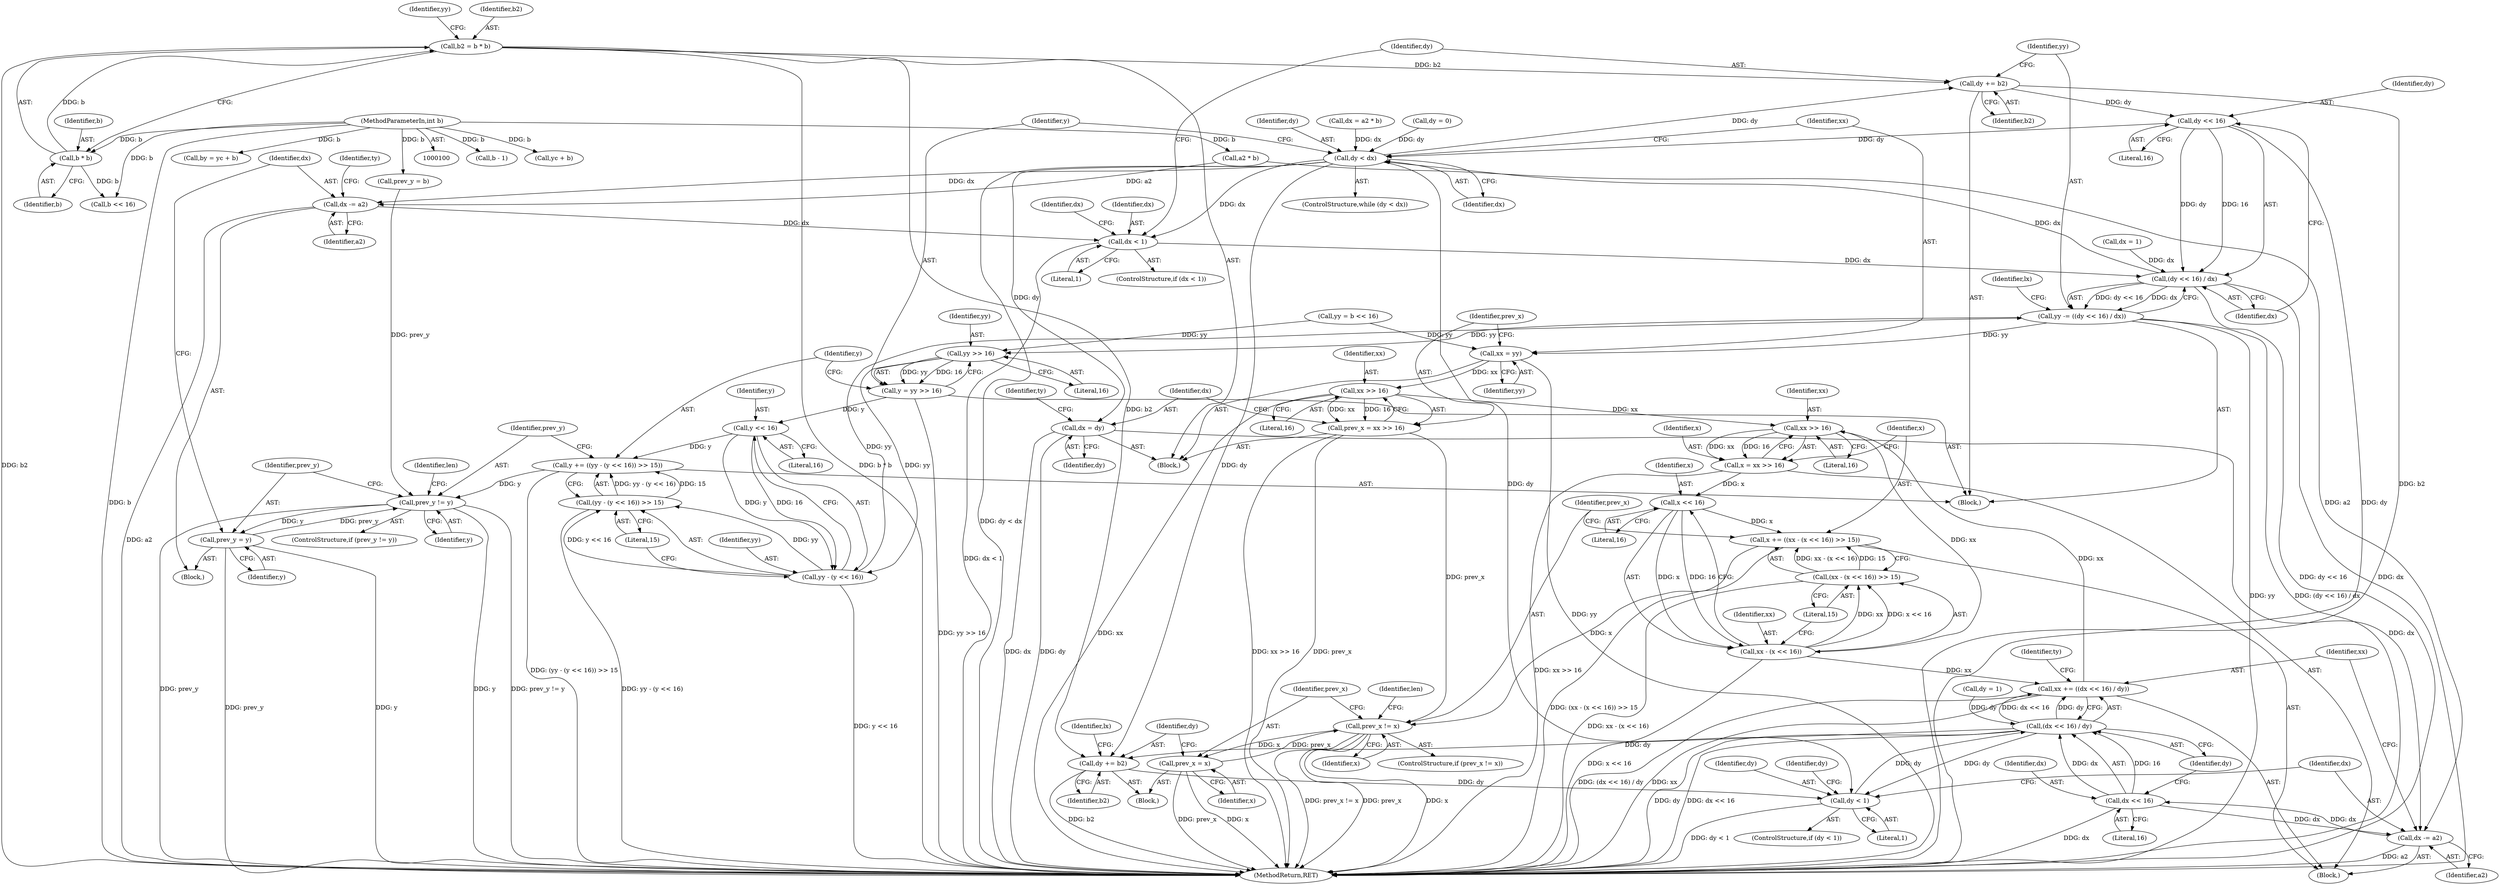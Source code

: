 digraph "0_enlightment_c94d83ccab15d5ef02f88d42dce38ed3f0892882@integer" {
"1000170" [label="(Call,b2 = b * b)"];
"1000172" [label="(Call,b * b)"];
"1000104" [label="(MethodParameterIn,int b)"];
"1000322" [label="(Call,dy += b2)"];
"1000328" [label="(Call,dy << 16)"];
"1000230" [label="(Call,dy < dx)"];
"1000257" [label="(Call,dx -= a2)"];
"1000316" [label="(Call,dx < 1)"];
"1000327" [label="(Call,(dy << 16) / dx)"];
"1000325" [label="(Call,yy -= ((dy << 16) / dx))"];
"1000237" [label="(Call,yy >> 16)"];
"1000235" [label="(Call,y = yy >> 16)"];
"1000245" [label="(Call,y << 16)"];
"1000240" [label="(Call,y += ((yy - (y << 16)) >> 15))"];
"1000250" [label="(Call,prev_y != y)"];
"1000254" [label="(Call,prev_y = y)"];
"1000243" [label="(Call,yy - (y << 16))"];
"1000242" [label="(Call,(yy - (y << 16)) >> 15)"];
"1000352" [label="(Call,xx = yy)"];
"1000357" [label="(Call,xx >> 16)"];
"1000355" [label="(Call,prev_x = xx >> 16)"];
"1000394" [label="(Call,prev_x != x)"];
"1000398" [label="(Call,prev_x = x)"];
"1000381" [label="(Call,xx >> 16)"];
"1000379" [label="(Call,x = xx >> 16)"];
"1000389" [label="(Call,x << 16)"];
"1000384" [label="(Call,x += ((xx - (x << 16)) >> 15))"];
"1000387" [label="(Call,xx - (x << 16))"];
"1000386" [label="(Call,(xx - (x << 16)) >> 15)"];
"1000478" [label="(Call,xx += ((dx << 16) / dy))"];
"1000360" [label="(Call,dx = dy)"];
"1000475" [label="(Call,dx -= a2)"];
"1000481" [label="(Call,dx << 16)"];
"1000480" [label="(Call,(dx << 16) / dy)"];
"1000401" [label="(Call,dy += b2)"];
"1000469" [label="(Call,dy < 1)"];
"1000242" [label="(Call,(yy - (y << 16)) >> 15)"];
"1000326" [label="(Identifier,yy)"];
"1000385" [label="(Identifier,x)"];
"1000486" [label="(Identifier,ty)"];
"1000243" [label="(Call,yy - (y << 16))"];
"1000315" [label="(ControlStructure,if (dx < 1))"];
"1000258" [label="(Identifier,dx)"];
"1000362" [label="(Identifier,dy)"];
"1000257" [label="(Call,dx -= a2)"];
"1000232" [label="(Identifier,dx)"];
"1000386" [label="(Call,(xx - (x << 16)) >> 15)"];
"1000381" [label="(Call,xx >> 16)"];
"1000380" [label="(Identifier,x)"];
"1000468" [label="(ControlStructure,if (dy < 1))"];
"1000271" [label="(Identifier,len)"];
"1000479" [label="(Identifier,xx)"];
"1000390" [label="(Identifier,x)"];
"1000402" [label="(Identifier,dy)"];
"1000240" [label="(Call,y += ((yy - (y << 16)) >> 15))"];
"1000470" [label="(Identifier,dy)"];
"1000233" [label="(Block,)"];
"1000241" [label="(Identifier,y)"];
"1000195" [label="(Call,b - 1)"];
"1000115" [label="(Block,)"];
"1000176" [label="(Identifier,yy)"];
"1000170" [label="(Call,b2 = b * b)"];
"1000356" [label="(Identifier,prev_x)"];
"1000395" [label="(Identifier,prev_x)"];
"1000484" [label="(Identifier,dy)"];
"1000328" [label="(Call,dy << 16)"];
"1000379" [label="(Call,x = xx >> 16)"];
"1000352" [label="(Call,xx = yy)"];
"1000236" [label="(Identifier,y)"];
"1000325" [label="(Call,yy -= ((dy << 16) / dx))"];
"1000319" [label="(Call,dx = 1)"];
"1000247" [label="(Literal,16)"];
"1000401" [label="(Call,dy += b2)"];
"1000473" [label="(Identifier,dy)"];
"1000177" [label="(Call,b << 16)"];
"1000252" [label="(Identifier,y)"];
"1000331" [label="(Identifier,dx)"];
"1000256" [label="(Identifier,y)"];
"1000398" [label="(Call,prev_x = x)"];
"1000496" [label="(MethodReturn,RET)"];
"1000483" [label="(Literal,16)"];
"1000248" [label="(Literal,15)"];
"1000171" [label="(Identifier,b2)"];
"1000323" [label="(Identifier,dy)"];
"1000251" [label="(Identifier,prev_y)"];
"1000200" [label="(Call,yc + b)"];
"1000477" [label="(Identifier,a2)"];
"1000245" [label="(Call,y << 16)"];
"1000244" [label="(Identifier,yy)"];
"1000400" [label="(Identifier,x)"];
"1000383" [label="(Literal,16)"];
"1000231" [label="(Identifier,dy)"];
"1000361" [label="(Identifier,dx)"];
"1000405" [label="(Identifier,lx)"];
"1000318" [label="(Literal,1)"];
"1000387" [label="(Call,xx - (x << 16))"];
"1000482" [label="(Identifier,dx)"];
"1000175" [label="(Call,yy = b << 16)"];
"1000250" [label="(Call,prev_y != y)"];
"1000330" [label="(Literal,16)"];
"1000475" [label="(Call,dx -= a2)"];
"1000360" [label="(Call,dx = dy)"];
"1000249" [label="(ControlStructure,if (prev_y != y))"];
"1000104" [label="(MethodParameterIn,int b)"];
"1000359" [label="(Literal,16)"];
"1000480" [label="(Call,(dx << 16) / dy)"];
"1000354" [label="(Identifier,yy)"];
"1000230" [label="(Call,dy < dx)"];
"1000320" [label="(Identifier,dx)"];
"1000183" [label="(Call,dx = a2 * b)"];
"1000393" [label="(ControlStructure,if (prev_x != x))"];
"1000476" [label="(Identifier,dx)"];
"1000329" [label="(Identifier,dy)"];
"1000253" [label="(Block,)"];
"1000358" [label="(Identifier,xx)"];
"1000174" [label="(Identifier,b)"];
"1000317" [label="(Identifier,dx)"];
"1000394" [label="(Call,prev_x != x)"];
"1000259" [label="(Identifier,a2)"];
"1000403" [label="(Identifier,b2)"];
"1000389" [label="(Call,x << 16)"];
"1000384" [label="(Call,x += ((xx - (x << 16)) >> 15))"];
"1000324" [label="(Identifier,b2)"];
"1000392" [label="(Literal,15)"];
"1000364" [label="(Identifier,ty)"];
"1000254" [label="(Call,prev_y = y)"];
"1000327" [label="(Call,(dy << 16) / dx)"];
"1000481" [label="(Call,dx << 16)"];
"1000388" [label="(Identifier,xx)"];
"1000188" [label="(Call,dy = 0)"];
"1000382" [label="(Identifier,xx)"];
"1000198" [label="(Call,by = yc + b)"];
"1000413" [label="(Identifier,len)"];
"1000355" [label="(Call,prev_x = xx >> 16)"];
"1000316" [label="(Call,dx < 1)"];
"1000246" [label="(Identifier,y)"];
"1000478" [label="(Call,xx += ((dx << 16) / dy))"];
"1000180" [label="(Call,prev_y = b)"];
"1000471" [label="(Literal,1)"];
"1000353" [label="(Identifier,xx)"];
"1000391" [label="(Literal,16)"];
"1000237" [label="(Call,yy >> 16)"];
"1000396" [label="(Identifier,x)"];
"1000229" [label="(ControlStructure,while (dy < dx))"];
"1000472" [label="(Call,dy = 1)"];
"1000377" [label="(Block,)"];
"1000255" [label="(Identifier,prev_y)"];
"1000322" [label="(Call,dy += b2)"];
"1000235" [label="(Call,y = yy >> 16)"];
"1000397" [label="(Block,)"];
"1000238" [label="(Identifier,yy)"];
"1000399" [label="(Identifier,prev_x)"];
"1000261" [label="(Identifier,ty)"];
"1000469" [label="(Call,dy < 1)"];
"1000357" [label="(Call,xx >> 16)"];
"1000173" [label="(Identifier,b)"];
"1000333" [label="(Identifier,lx)"];
"1000172" [label="(Call,b * b)"];
"1000185" [label="(Call,a2 * b)"];
"1000239" [label="(Literal,16)"];
"1000170" -> "1000115"  [label="AST: "];
"1000170" -> "1000172"  [label="CFG: "];
"1000171" -> "1000170"  [label="AST: "];
"1000172" -> "1000170"  [label="AST: "];
"1000176" -> "1000170"  [label="CFG: "];
"1000170" -> "1000496"  [label="DDG: b * b"];
"1000170" -> "1000496"  [label="DDG: b2"];
"1000172" -> "1000170"  [label="DDG: b"];
"1000170" -> "1000322"  [label="DDG: b2"];
"1000170" -> "1000401"  [label="DDG: b2"];
"1000172" -> "1000174"  [label="CFG: "];
"1000173" -> "1000172"  [label="AST: "];
"1000174" -> "1000172"  [label="AST: "];
"1000104" -> "1000172"  [label="DDG: b"];
"1000172" -> "1000177"  [label="DDG: b"];
"1000104" -> "1000100"  [label="AST: "];
"1000104" -> "1000496"  [label="DDG: b"];
"1000104" -> "1000177"  [label="DDG: b"];
"1000104" -> "1000180"  [label="DDG: b"];
"1000104" -> "1000185"  [label="DDG: b"];
"1000104" -> "1000195"  [label="DDG: b"];
"1000104" -> "1000198"  [label="DDG: b"];
"1000104" -> "1000200"  [label="DDG: b"];
"1000322" -> "1000233"  [label="AST: "];
"1000322" -> "1000324"  [label="CFG: "];
"1000323" -> "1000322"  [label="AST: "];
"1000324" -> "1000322"  [label="AST: "];
"1000326" -> "1000322"  [label="CFG: "];
"1000322" -> "1000496"  [label="DDG: b2"];
"1000230" -> "1000322"  [label="DDG: dy"];
"1000322" -> "1000328"  [label="DDG: dy"];
"1000328" -> "1000327"  [label="AST: "];
"1000328" -> "1000330"  [label="CFG: "];
"1000329" -> "1000328"  [label="AST: "];
"1000330" -> "1000328"  [label="AST: "];
"1000331" -> "1000328"  [label="CFG: "];
"1000328" -> "1000496"  [label="DDG: dy"];
"1000328" -> "1000230"  [label="DDG: dy"];
"1000328" -> "1000327"  [label="DDG: dy"];
"1000328" -> "1000327"  [label="DDG: 16"];
"1000230" -> "1000229"  [label="AST: "];
"1000230" -> "1000232"  [label="CFG: "];
"1000231" -> "1000230"  [label="AST: "];
"1000232" -> "1000230"  [label="AST: "];
"1000236" -> "1000230"  [label="CFG: "];
"1000353" -> "1000230"  [label="CFG: "];
"1000230" -> "1000496"  [label="DDG: dy < dx"];
"1000188" -> "1000230"  [label="DDG: dy"];
"1000327" -> "1000230"  [label="DDG: dx"];
"1000183" -> "1000230"  [label="DDG: dx"];
"1000230" -> "1000257"  [label="DDG: dx"];
"1000230" -> "1000316"  [label="DDG: dx"];
"1000230" -> "1000360"  [label="DDG: dy"];
"1000230" -> "1000401"  [label="DDG: dy"];
"1000230" -> "1000469"  [label="DDG: dy"];
"1000257" -> "1000253"  [label="AST: "];
"1000257" -> "1000259"  [label="CFG: "];
"1000258" -> "1000257"  [label="AST: "];
"1000259" -> "1000257"  [label="AST: "];
"1000261" -> "1000257"  [label="CFG: "];
"1000257" -> "1000496"  [label="DDG: a2"];
"1000185" -> "1000257"  [label="DDG: a2"];
"1000257" -> "1000316"  [label="DDG: dx"];
"1000316" -> "1000315"  [label="AST: "];
"1000316" -> "1000318"  [label="CFG: "];
"1000317" -> "1000316"  [label="AST: "];
"1000318" -> "1000316"  [label="AST: "];
"1000320" -> "1000316"  [label="CFG: "];
"1000323" -> "1000316"  [label="CFG: "];
"1000316" -> "1000496"  [label="DDG: dx < 1"];
"1000316" -> "1000327"  [label="DDG: dx"];
"1000327" -> "1000325"  [label="AST: "];
"1000327" -> "1000331"  [label="CFG: "];
"1000331" -> "1000327"  [label="AST: "];
"1000325" -> "1000327"  [label="CFG: "];
"1000327" -> "1000496"  [label="DDG: dx"];
"1000327" -> "1000496"  [label="DDG: dy << 16"];
"1000327" -> "1000325"  [label="DDG: dy << 16"];
"1000327" -> "1000325"  [label="DDG: dx"];
"1000319" -> "1000327"  [label="DDG: dx"];
"1000325" -> "1000233"  [label="AST: "];
"1000326" -> "1000325"  [label="AST: "];
"1000333" -> "1000325"  [label="CFG: "];
"1000325" -> "1000496"  [label="DDG: yy"];
"1000325" -> "1000496"  [label="DDG: (dy << 16) / dx"];
"1000325" -> "1000237"  [label="DDG: yy"];
"1000243" -> "1000325"  [label="DDG: yy"];
"1000325" -> "1000352"  [label="DDG: yy"];
"1000237" -> "1000235"  [label="AST: "];
"1000237" -> "1000239"  [label="CFG: "];
"1000238" -> "1000237"  [label="AST: "];
"1000239" -> "1000237"  [label="AST: "];
"1000235" -> "1000237"  [label="CFG: "];
"1000237" -> "1000235"  [label="DDG: yy"];
"1000237" -> "1000235"  [label="DDG: 16"];
"1000175" -> "1000237"  [label="DDG: yy"];
"1000237" -> "1000243"  [label="DDG: yy"];
"1000235" -> "1000233"  [label="AST: "];
"1000236" -> "1000235"  [label="AST: "];
"1000241" -> "1000235"  [label="CFG: "];
"1000235" -> "1000496"  [label="DDG: yy >> 16"];
"1000235" -> "1000245"  [label="DDG: y"];
"1000245" -> "1000243"  [label="AST: "];
"1000245" -> "1000247"  [label="CFG: "];
"1000246" -> "1000245"  [label="AST: "];
"1000247" -> "1000245"  [label="AST: "];
"1000243" -> "1000245"  [label="CFG: "];
"1000245" -> "1000240"  [label="DDG: y"];
"1000245" -> "1000243"  [label="DDG: y"];
"1000245" -> "1000243"  [label="DDG: 16"];
"1000240" -> "1000233"  [label="AST: "];
"1000240" -> "1000242"  [label="CFG: "];
"1000241" -> "1000240"  [label="AST: "];
"1000242" -> "1000240"  [label="AST: "];
"1000251" -> "1000240"  [label="CFG: "];
"1000240" -> "1000496"  [label="DDG: (yy - (y << 16)) >> 15"];
"1000242" -> "1000240"  [label="DDG: yy - (y << 16)"];
"1000242" -> "1000240"  [label="DDG: 15"];
"1000240" -> "1000250"  [label="DDG: y"];
"1000250" -> "1000249"  [label="AST: "];
"1000250" -> "1000252"  [label="CFG: "];
"1000251" -> "1000250"  [label="AST: "];
"1000252" -> "1000250"  [label="AST: "];
"1000255" -> "1000250"  [label="CFG: "];
"1000271" -> "1000250"  [label="CFG: "];
"1000250" -> "1000496"  [label="DDG: prev_y"];
"1000250" -> "1000496"  [label="DDG: y"];
"1000250" -> "1000496"  [label="DDG: prev_y != y"];
"1000254" -> "1000250"  [label="DDG: prev_y"];
"1000180" -> "1000250"  [label="DDG: prev_y"];
"1000250" -> "1000254"  [label="DDG: y"];
"1000254" -> "1000253"  [label="AST: "];
"1000254" -> "1000256"  [label="CFG: "];
"1000255" -> "1000254"  [label="AST: "];
"1000256" -> "1000254"  [label="AST: "];
"1000258" -> "1000254"  [label="CFG: "];
"1000254" -> "1000496"  [label="DDG: prev_y"];
"1000254" -> "1000496"  [label="DDG: y"];
"1000243" -> "1000242"  [label="AST: "];
"1000244" -> "1000243"  [label="AST: "];
"1000248" -> "1000243"  [label="CFG: "];
"1000243" -> "1000496"  [label="DDG: y << 16"];
"1000243" -> "1000242"  [label="DDG: yy"];
"1000243" -> "1000242"  [label="DDG: y << 16"];
"1000242" -> "1000248"  [label="CFG: "];
"1000248" -> "1000242"  [label="AST: "];
"1000242" -> "1000496"  [label="DDG: yy - (y << 16)"];
"1000352" -> "1000115"  [label="AST: "];
"1000352" -> "1000354"  [label="CFG: "];
"1000353" -> "1000352"  [label="AST: "];
"1000354" -> "1000352"  [label="AST: "];
"1000356" -> "1000352"  [label="CFG: "];
"1000352" -> "1000496"  [label="DDG: yy"];
"1000175" -> "1000352"  [label="DDG: yy"];
"1000352" -> "1000357"  [label="DDG: xx"];
"1000357" -> "1000355"  [label="AST: "];
"1000357" -> "1000359"  [label="CFG: "];
"1000358" -> "1000357"  [label="AST: "];
"1000359" -> "1000357"  [label="AST: "];
"1000355" -> "1000357"  [label="CFG: "];
"1000357" -> "1000496"  [label="DDG: xx"];
"1000357" -> "1000355"  [label="DDG: xx"];
"1000357" -> "1000355"  [label="DDG: 16"];
"1000357" -> "1000381"  [label="DDG: xx"];
"1000355" -> "1000115"  [label="AST: "];
"1000356" -> "1000355"  [label="AST: "];
"1000361" -> "1000355"  [label="CFG: "];
"1000355" -> "1000496"  [label="DDG: prev_x"];
"1000355" -> "1000496"  [label="DDG: xx >> 16"];
"1000355" -> "1000394"  [label="DDG: prev_x"];
"1000394" -> "1000393"  [label="AST: "];
"1000394" -> "1000396"  [label="CFG: "];
"1000395" -> "1000394"  [label="AST: "];
"1000396" -> "1000394"  [label="AST: "];
"1000399" -> "1000394"  [label="CFG: "];
"1000413" -> "1000394"  [label="CFG: "];
"1000394" -> "1000496"  [label="DDG: x"];
"1000394" -> "1000496"  [label="DDG: prev_x != x"];
"1000394" -> "1000496"  [label="DDG: prev_x"];
"1000398" -> "1000394"  [label="DDG: prev_x"];
"1000384" -> "1000394"  [label="DDG: x"];
"1000394" -> "1000398"  [label="DDG: x"];
"1000398" -> "1000397"  [label="AST: "];
"1000398" -> "1000400"  [label="CFG: "];
"1000399" -> "1000398"  [label="AST: "];
"1000400" -> "1000398"  [label="AST: "];
"1000402" -> "1000398"  [label="CFG: "];
"1000398" -> "1000496"  [label="DDG: x"];
"1000398" -> "1000496"  [label="DDG: prev_x"];
"1000381" -> "1000379"  [label="AST: "];
"1000381" -> "1000383"  [label="CFG: "];
"1000382" -> "1000381"  [label="AST: "];
"1000383" -> "1000381"  [label="AST: "];
"1000379" -> "1000381"  [label="CFG: "];
"1000381" -> "1000379"  [label="DDG: xx"];
"1000381" -> "1000379"  [label="DDG: 16"];
"1000478" -> "1000381"  [label="DDG: xx"];
"1000381" -> "1000387"  [label="DDG: xx"];
"1000379" -> "1000377"  [label="AST: "];
"1000380" -> "1000379"  [label="AST: "];
"1000385" -> "1000379"  [label="CFG: "];
"1000379" -> "1000496"  [label="DDG: xx >> 16"];
"1000379" -> "1000389"  [label="DDG: x"];
"1000389" -> "1000387"  [label="AST: "];
"1000389" -> "1000391"  [label="CFG: "];
"1000390" -> "1000389"  [label="AST: "];
"1000391" -> "1000389"  [label="AST: "];
"1000387" -> "1000389"  [label="CFG: "];
"1000389" -> "1000384"  [label="DDG: x"];
"1000389" -> "1000387"  [label="DDG: x"];
"1000389" -> "1000387"  [label="DDG: 16"];
"1000384" -> "1000377"  [label="AST: "];
"1000384" -> "1000386"  [label="CFG: "];
"1000385" -> "1000384"  [label="AST: "];
"1000386" -> "1000384"  [label="AST: "];
"1000395" -> "1000384"  [label="CFG: "];
"1000384" -> "1000496"  [label="DDG: (xx - (x << 16)) >> 15"];
"1000386" -> "1000384"  [label="DDG: xx - (x << 16)"];
"1000386" -> "1000384"  [label="DDG: 15"];
"1000387" -> "1000386"  [label="AST: "];
"1000388" -> "1000387"  [label="AST: "];
"1000392" -> "1000387"  [label="CFG: "];
"1000387" -> "1000496"  [label="DDG: x << 16"];
"1000387" -> "1000386"  [label="DDG: xx"];
"1000387" -> "1000386"  [label="DDG: x << 16"];
"1000387" -> "1000478"  [label="DDG: xx"];
"1000386" -> "1000392"  [label="CFG: "];
"1000392" -> "1000386"  [label="AST: "];
"1000386" -> "1000496"  [label="DDG: xx - (x << 16)"];
"1000478" -> "1000377"  [label="AST: "];
"1000478" -> "1000480"  [label="CFG: "];
"1000479" -> "1000478"  [label="AST: "];
"1000480" -> "1000478"  [label="AST: "];
"1000486" -> "1000478"  [label="CFG: "];
"1000478" -> "1000496"  [label="DDG: xx"];
"1000478" -> "1000496"  [label="DDG: (dx << 16) / dy"];
"1000480" -> "1000478"  [label="DDG: dx << 16"];
"1000480" -> "1000478"  [label="DDG: dy"];
"1000360" -> "1000115"  [label="AST: "];
"1000360" -> "1000362"  [label="CFG: "];
"1000361" -> "1000360"  [label="AST: "];
"1000362" -> "1000360"  [label="AST: "];
"1000364" -> "1000360"  [label="CFG: "];
"1000360" -> "1000496"  [label="DDG: dx"];
"1000360" -> "1000496"  [label="DDG: dy"];
"1000360" -> "1000475"  [label="DDG: dx"];
"1000475" -> "1000377"  [label="AST: "];
"1000475" -> "1000477"  [label="CFG: "];
"1000476" -> "1000475"  [label="AST: "];
"1000477" -> "1000475"  [label="AST: "];
"1000479" -> "1000475"  [label="CFG: "];
"1000475" -> "1000496"  [label="DDG: a2"];
"1000185" -> "1000475"  [label="DDG: a2"];
"1000481" -> "1000475"  [label="DDG: dx"];
"1000475" -> "1000481"  [label="DDG: dx"];
"1000481" -> "1000480"  [label="AST: "];
"1000481" -> "1000483"  [label="CFG: "];
"1000482" -> "1000481"  [label="AST: "];
"1000483" -> "1000481"  [label="AST: "];
"1000484" -> "1000481"  [label="CFG: "];
"1000481" -> "1000496"  [label="DDG: dx"];
"1000481" -> "1000480"  [label="DDG: dx"];
"1000481" -> "1000480"  [label="DDG: 16"];
"1000480" -> "1000484"  [label="CFG: "];
"1000484" -> "1000480"  [label="AST: "];
"1000480" -> "1000496"  [label="DDG: dx << 16"];
"1000480" -> "1000496"  [label="DDG: dy"];
"1000480" -> "1000401"  [label="DDG: dy"];
"1000480" -> "1000469"  [label="DDG: dy"];
"1000472" -> "1000480"  [label="DDG: dy"];
"1000469" -> "1000480"  [label="DDG: dy"];
"1000401" -> "1000397"  [label="AST: "];
"1000401" -> "1000403"  [label="CFG: "];
"1000402" -> "1000401"  [label="AST: "];
"1000403" -> "1000401"  [label="AST: "];
"1000405" -> "1000401"  [label="CFG: "];
"1000401" -> "1000496"  [label="DDG: b2"];
"1000401" -> "1000469"  [label="DDG: dy"];
"1000469" -> "1000468"  [label="AST: "];
"1000469" -> "1000471"  [label="CFG: "];
"1000470" -> "1000469"  [label="AST: "];
"1000471" -> "1000469"  [label="AST: "];
"1000473" -> "1000469"  [label="CFG: "];
"1000476" -> "1000469"  [label="CFG: "];
"1000469" -> "1000496"  [label="DDG: dy < 1"];
}
